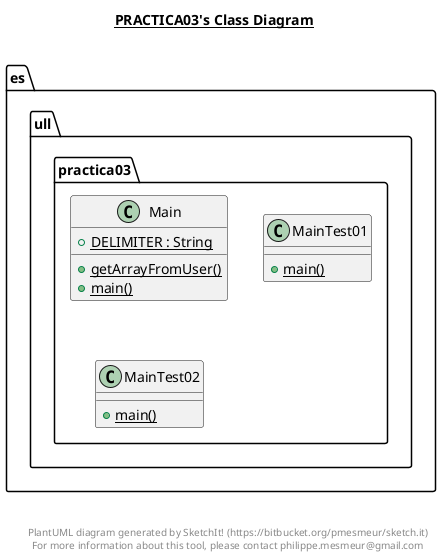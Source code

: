 @startuml

title __PRACTICA03's Class Diagram__\n

  namespace es.ull.practica03 {
    class es.ull.practica03.Main {
        {static} + DELIMITER : String
        {static} + getArrayFromUser()
        {static} + main()
    }
  }
  

  namespace es.ull.practica03 {
    class es.ull.practica03.MainTest01 {
        {static} + main()
    }
  }
  

  namespace es.ull.practica03 {
    class es.ull.practica03.MainTest02 {
        {static} + main()
    }
  }
  



right footer


PlantUML diagram generated by SketchIt! (https://bitbucket.org/pmesmeur/sketch.it)
For more information about this tool, please contact philippe.mesmeur@gmail.com
endfooter

@enduml
